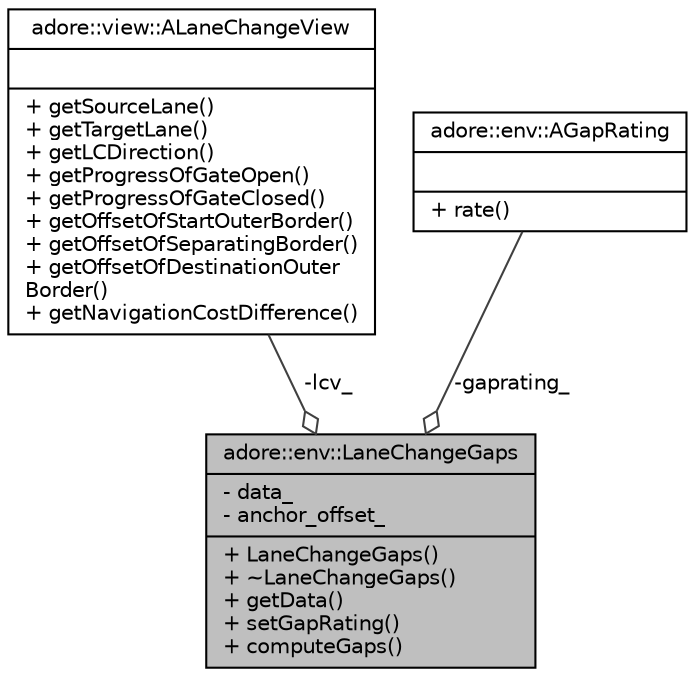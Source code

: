 digraph "adore::env::LaneChangeGaps"
{
 // LATEX_PDF_SIZE
  edge [fontname="Helvetica",fontsize="10",labelfontname="Helvetica",labelfontsize="10"];
  node [fontname="Helvetica",fontsize="10",shape=record];
  Node1 [label="{adore::env::LaneChangeGaps\n|- data_\l- anchor_offset_\l|+ LaneChangeGaps()\l+ ~LaneChangeGaps()\l+ getData()\l+ setGapRating()\l+ computeGaps()\l}",height=0.2,width=0.4,color="black", fillcolor="grey75", style="filled", fontcolor="black",tooltip=" "];
  Node2 -> Node1 [color="grey25",fontsize="10",style="solid",label=" -lcv_" ,arrowhead="odiamond",fontname="Helvetica"];
  Node2 [label="{adore::view::ALaneChangeView\n||+ getSourceLane()\l+ getTargetLane()\l+ getLCDirection()\l+ getProgressOfGateOpen()\l+ getProgressOfGateClosed()\l+ getOffsetOfStartOuterBorder()\l+ getOffsetOfSeparatingBorder()\l+ getOffsetOfDestinationOuter\lBorder()\l+ getNavigationCostDifference()\l}",height=0.2,width=0.4,color="black", fillcolor="white", style="filled",URL="$classadore_1_1view_1_1ALaneChangeView.html",tooltip=" "];
  Node3 -> Node1 [color="grey25",fontsize="10",style="solid",label=" -gaprating_" ,arrowhead="odiamond",fontname="Helvetica"];
  Node3 [label="{adore::env::AGapRating\n||+ rate()\l}",height=0.2,width=0.4,color="black", fillcolor="white", style="filled",URL="$classadore_1_1env_1_1AGapRating.html",tooltip=" "];
}
